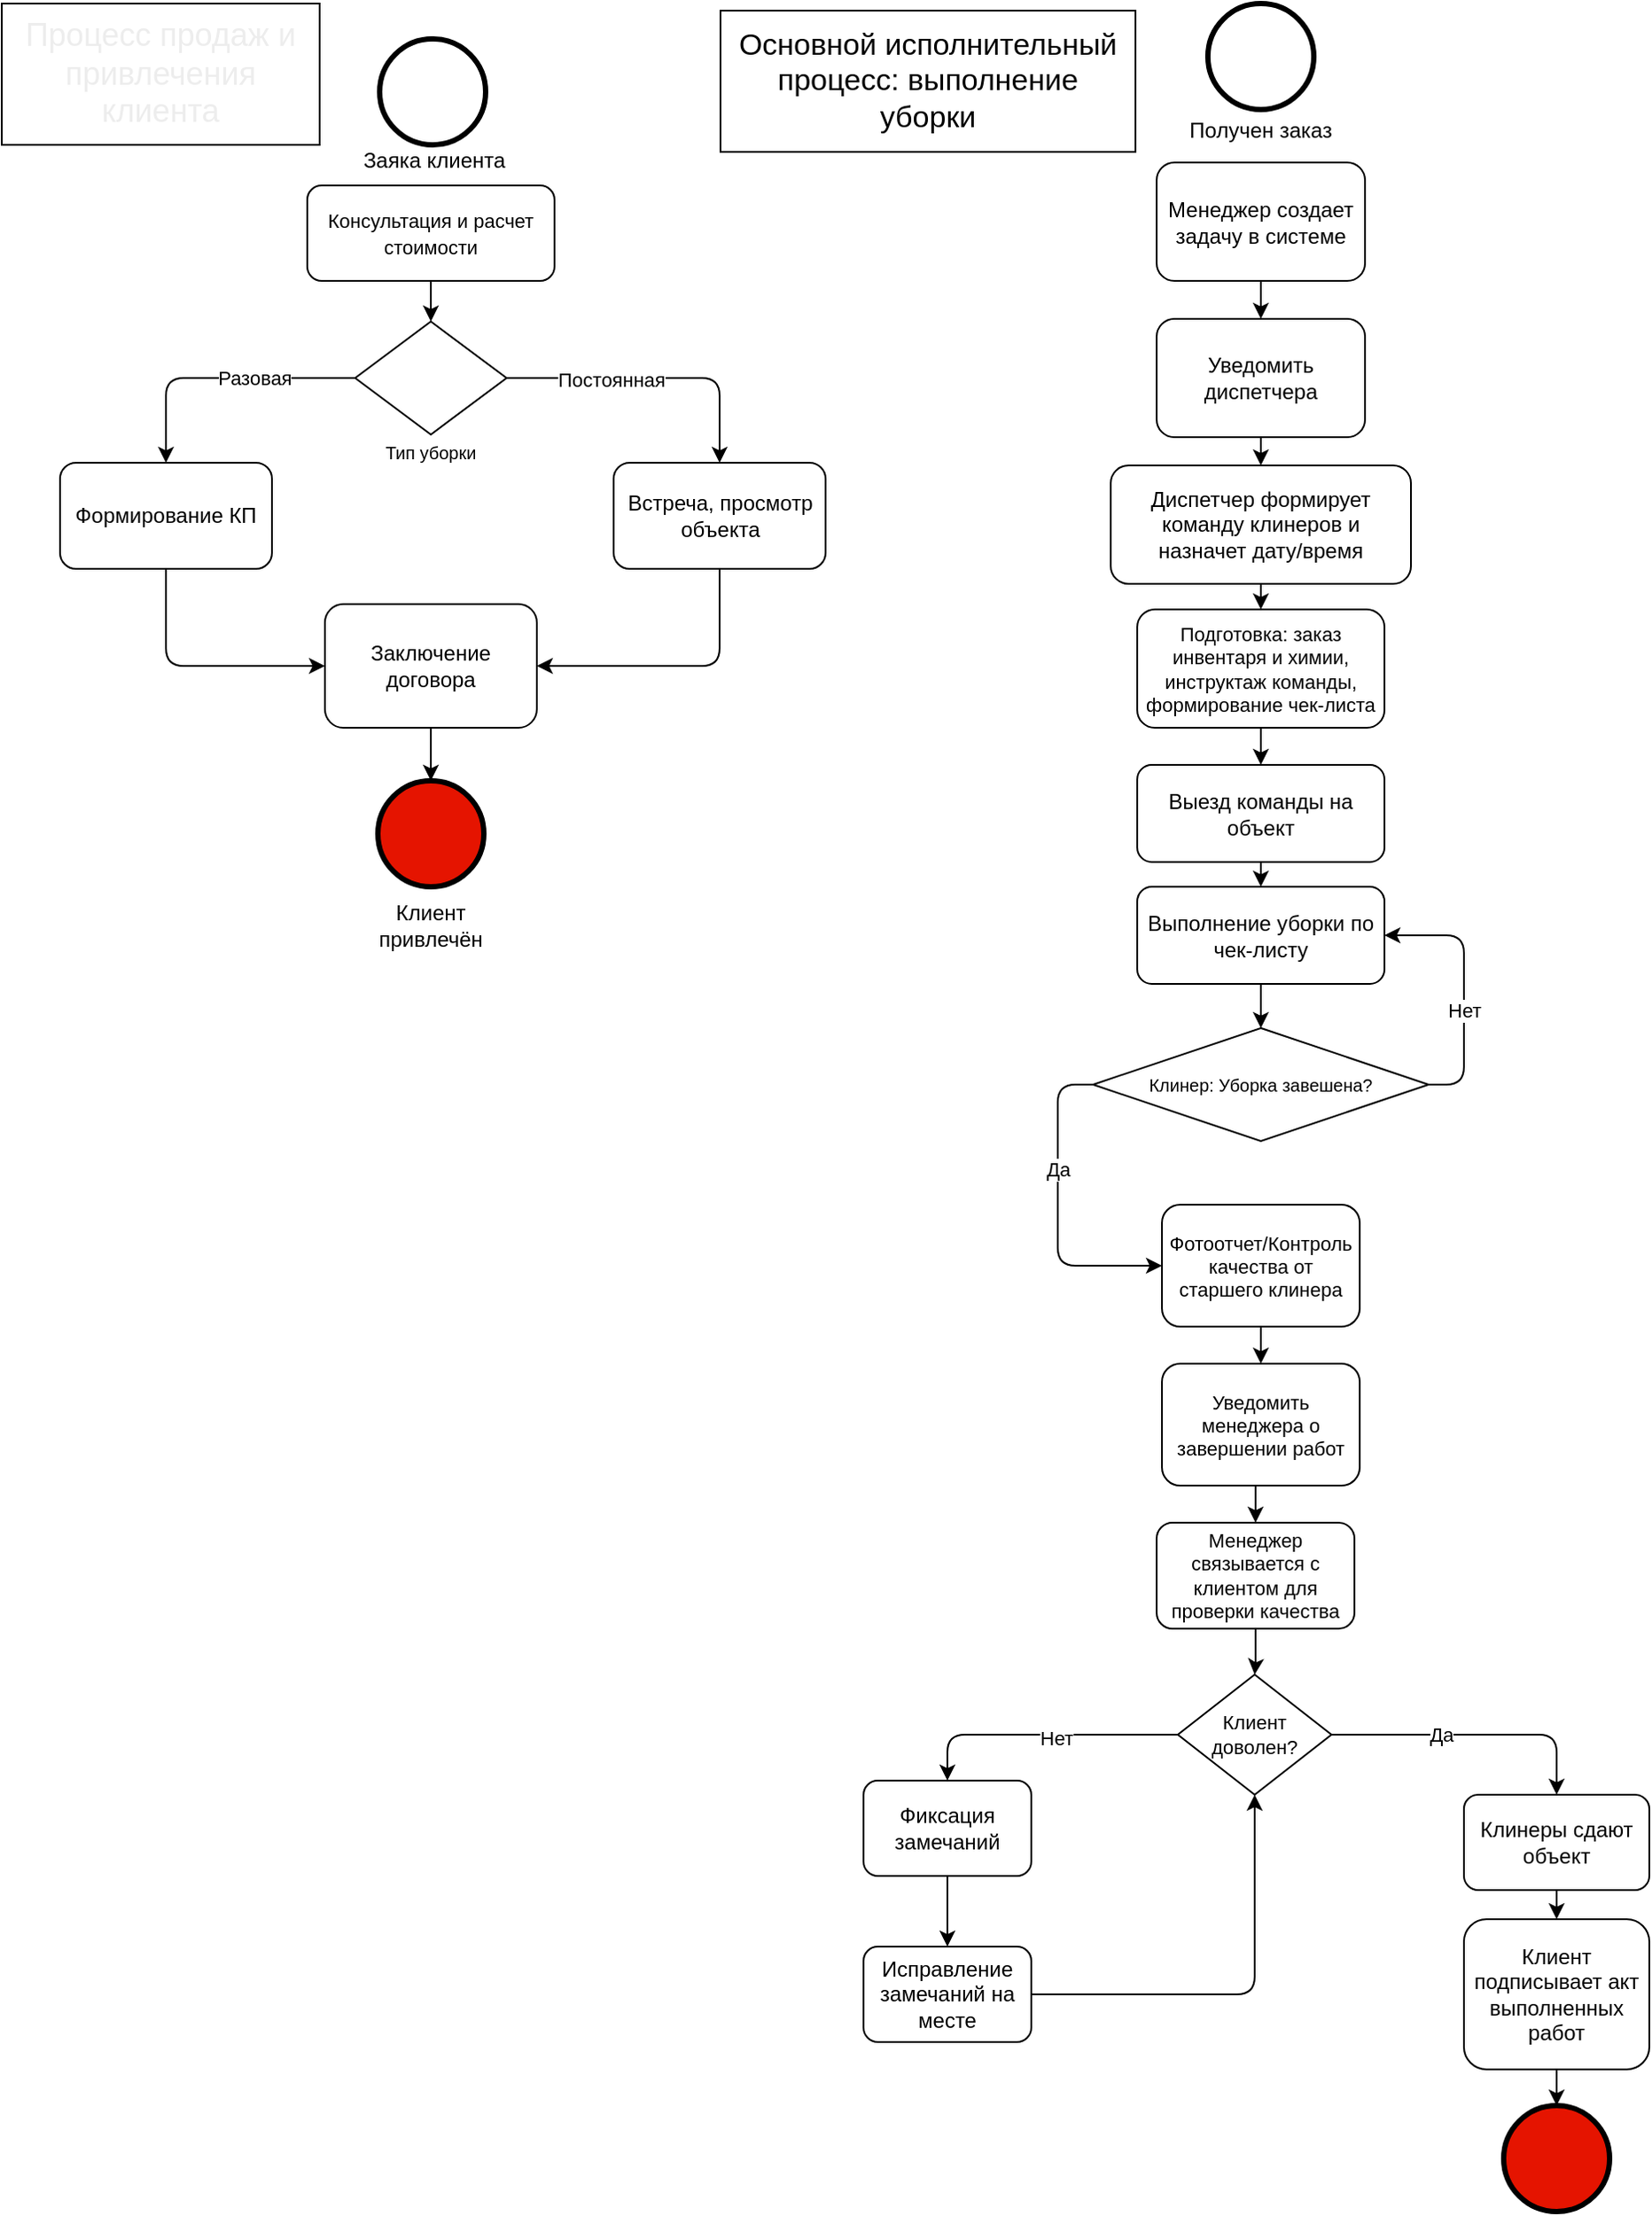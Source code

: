 <mxfile version="28.2.5">
  <diagram name="Страница — 1" id="qgZzyLTx_EewIQG8oJ7u">
    <mxGraphModel dx="980" dy="1103" grid="1" gridSize="10" guides="1" tooltips="1" connect="1" arrows="1" fold="1" page="1" pageScale="1" pageWidth="827" pageHeight="1169" math="0" shadow="0">
      <root>
        <mxCell id="0" />
        <mxCell id="1" parent="0" />
        <mxCell id="_fIXxr2wZgJfOrWsnZd_-2" value="" style="ellipse;whiteSpace=wrap;html=1;aspect=fixed;fillColor=light-dark(#FFFFFF,#B3FF66);strokeColor=light-dark(#000000,#000000);strokeWidth=3;" vertex="1" parent="1">
          <mxGeometry x="221" y="30" width="60" height="60" as="geometry" />
        </mxCell>
        <mxCell id="_fIXxr2wZgJfOrWsnZd_-3" value="Заяка клиента" style="text;strokeColor=none;align=center;fillColor=none;html=1;verticalAlign=middle;whiteSpace=wrap;rounded=0;" vertex="1" parent="1">
          <mxGeometry x="187" y="87" width="130" height="24" as="geometry" />
        </mxCell>
        <mxCell id="_fIXxr2wZgJfOrWsnZd_-59" style="edgeStyle=orthogonalEdgeStyle;rounded=0;orthogonalLoop=1;jettySize=auto;html=1;entryX=0.5;entryY=0;entryDx=0;entryDy=0;" edge="1" parent="1" source="_fIXxr2wZgJfOrWsnZd_-4" target="_fIXxr2wZgJfOrWsnZd_-5">
          <mxGeometry relative="1" as="geometry" />
        </mxCell>
        <mxCell id="_fIXxr2wZgJfOrWsnZd_-4" value="&lt;font style=&quot;font-size: 11px;&quot;&gt;Консультация и расчет стоимости&lt;/font&gt;" style="rounded=1;whiteSpace=wrap;html=1;fontColor=light-dark(#000000,#000000);fillColor=light-dark(#FFFFFF, #eef57a);" vertex="1" parent="1">
          <mxGeometry x="180" y="113" width="140" height="54" as="geometry" />
        </mxCell>
        <mxCell id="_fIXxr2wZgJfOrWsnZd_-11" style="edgeStyle=orthogonalEdgeStyle;rounded=1;orthogonalLoop=1;jettySize=auto;html=1;exitX=1;exitY=0.5;exitDx=0;exitDy=0;entryX=0.5;entryY=0;entryDx=0;entryDy=0;curved=0;" edge="1" parent="1" source="_fIXxr2wZgJfOrWsnZd_-5" target="_fIXxr2wZgJfOrWsnZd_-6">
          <mxGeometry relative="1" as="geometry" />
        </mxCell>
        <mxCell id="_fIXxr2wZgJfOrWsnZd_-19" value="Постоянная" style="edgeLabel;html=1;align=center;verticalAlign=middle;resizable=0;points=[];" vertex="1" connectable="0" parent="_fIXxr2wZgJfOrWsnZd_-11">
          <mxGeometry x="-0.309" y="-1" relative="1" as="geometry">
            <mxPoint as="offset" />
          </mxGeometry>
        </mxCell>
        <mxCell id="_fIXxr2wZgJfOrWsnZd_-14" style="edgeStyle=orthogonalEdgeStyle;rounded=1;orthogonalLoop=1;jettySize=auto;html=1;exitX=0;exitY=0.5;exitDx=0;exitDy=0;entryX=0.5;entryY=0;entryDx=0;entryDy=0;curved=0;" edge="1" parent="1" source="_fIXxr2wZgJfOrWsnZd_-5" target="_fIXxr2wZgJfOrWsnZd_-7">
          <mxGeometry relative="1" as="geometry" />
        </mxCell>
        <mxCell id="_fIXxr2wZgJfOrWsnZd_-18" value="Разовая" style="edgeLabel;html=1;align=center;verticalAlign=middle;resizable=0;points=[];" vertex="1" connectable="0" parent="_fIXxr2wZgJfOrWsnZd_-14">
          <mxGeometry x="-0.157" relative="1" as="geometry">
            <mxPoint x="8" as="offset" />
          </mxGeometry>
        </mxCell>
        <mxCell id="_fIXxr2wZgJfOrWsnZd_-5" value="" style="rhombus;whiteSpace=wrap;html=1;fillColor=light-dark(#FFFFFF,#FF9933);fontColor=light-dark(#000000,#000000);" vertex="1" parent="1">
          <mxGeometry x="207.13" y="190" width="85.75" height="64" as="geometry" />
        </mxCell>
        <mxCell id="_fIXxr2wZgJfOrWsnZd_-15" style="edgeStyle=orthogonalEdgeStyle;rounded=1;orthogonalLoop=1;jettySize=auto;html=1;exitX=0.5;exitY=1;exitDx=0;exitDy=0;entryX=1;entryY=0.5;entryDx=0;entryDy=0;curved=0;" edge="1" parent="1" source="_fIXxr2wZgJfOrWsnZd_-6" target="_fIXxr2wZgJfOrWsnZd_-8">
          <mxGeometry relative="1" as="geometry" />
        </mxCell>
        <mxCell id="_fIXxr2wZgJfOrWsnZd_-6" value="Встреча, просмотр объекта" style="rounded=1;whiteSpace=wrap;html=1;fontColor=light-dark(#000000,#000000);fillColor=light-dark(#FFFFFF, #eef57a);" vertex="1" parent="1">
          <mxGeometry x="353.5" y="270" width="120" height="60" as="geometry" />
        </mxCell>
        <mxCell id="_fIXxr2wZgJfOrWsnZd_-13" style="edgeStyle=orthogonalEdgeStyle;rounded=1;orthogonalLoop=1;jettySize=auto;html=1;entryX=0;entryY=0.5;entryDx=0;entryDy=0;curved=0;" edge="1" parent="1" source="_fIXxr2wZgJfOrWsnZd_-7" target="_fIXxr2wZgJfOrWsnZd_-8">
          <mxGeometry relative="1" as="geometry">
            <Array as="points">
              <mxPoint x="100" y="385" />
            </Array>
          </mxGeometry>
        </mxCell>
        <mxCell id="_fIXxr2wZgJfOrWsnZd_-7" value="Формирование КП" style="rounded=1;whiteSpace=wrap;html=1;fontColor=light-dark(#000000,#000000);fillColor=light-dark(#FFFFFF, #eef57a);" vertex="1" parent="1">
          <mxGeometry x="40" y="270" width="120" height="60" as="geometry" />
        </mxCell>
        <mxCell id="_fIXxr2wZgJfOrWsnZd_-16" style="edgeStyle=orthogonalEdgeStyle;rounded=0;orthogonalLoop=1;jettySize=auto;html=1;exitX=0.5;exitY=1;exitDx=0;exitDy=0;entryX=0.5;entryY=0;entryDx=0;entryDy=0;" edge="1" parent="1" source="_fIXxr2wZgJfOrWsnZd_-8" target="_fIXxr2wZgJfOrWsnZd_-57">
          <mxGeometry relative="1" as="geometry">
            <mxPoint x="250" y="448" as="targetPoint" />
          </mxGeometry>
        </mxCell>
        <mxCell id="_fIXxr2wZgJfOrWsnZd_-8" value="Заключение договора" style="rounded=1;whiteSpace=wrap;html=1;fontColor=light-dark(#000000,#000000);fillColor=light-dark(#FFFFFF, #eef57a);" vertex="1" parent="1">
          <mxGeometry x="190" y="350" width="120" height="70" as="geometry" />
        </mxCell>
        <mxCell id="_fIXxr2wZgJfOrWsnZd_-10" value="Клиент привлечён" style="text;strokeColor=none;align=center;fillColor=none;html=1;verticalAlign=middle;whiteSpace=wrap;rounded=0;" vertex="1" parent="1">
          <mxGeometry x="223" y="520" width="54" height="24" as="geometry" />
        </mxCell>
        <mxCell id="_fIXxr2wZgJfOrWsnZd_-20" value="" style="ellipse;whiteSpace=wrap;html=1;aspect=fixed;fillColor=light-dark(#FFFFFF,#B3FF66);strokeColor=light-dark(#000000,#000000);strokeWidth=3;" vertex="1" parent="1">
          <mxGeometry x="690" y="10" width="60" height="60" as="geometry" />
        </mxCell>
        <mxCell id="_fIXxr2wZgJfOrWsnZd_-21" value="Получен заказ" style="text;strokeColor=none;align=center;fillColor=none;html=1;verticalAlign=middle;whiteSpace=wrap;rounded=0;" vertex="1" parent="1">
          <mxGeometry x="665" y="70" width="110" height="24" as="geometry" />
        </mxCell>
        <mxCell id="_fIXxr2wZgJfOrWsnZd_-36" style="edgeStyle=orthogonalEdgeStyle;rounded=0;orthogonalLoop=1;jettySize=auto;html=1;exitX=0.5;exitY=1;exitDx=0;exitDy=0;entryX=0.5;entryY=0;entryDx=0;entryDy=0;" edge="1" parent="1" source="_fIXxr2wZgJfOrWsnZd_-22" target="_fIXxr2wZgJfOrWsnZd_-23">
          <mxGeometry relative="1" as="geometry" />
        </mxCell>
        <mxCell id="_fIXxr2wZgJfOrWsnZd_-22" value="Менеджер создает задачу в системе" style="rounded=1;whiteSpace=wrap;html=1;fontColor=light-dark(#000000,#000000);fillColor=light-dark(#FFFFFF, #eef57a);" vertex="1" parent="1">
          <mxGeometry x="661" y="100" width="118" height="67" as="geometry" />
        </mxCell>
        <mxCell id="_fIXxr2wZgJfOrWsnZd_-37" style="edgeStyle=orthogonalEdgeStyle;rounded=0;orthogonalLoop=1;jettySize=auto;html=1;exitX=0.5;exitY=1;exitDx=0;exitDy=0;entryX=0.5;entryY=0;entryDx=0;entryDy=0;" edge="1" parent="1" source="_fIXxr2wZgJfOrWsnZd_-23" target="_fIXxr2wZgJfOrWsnZd_-24">
          <mxGeometry relative="1" as="geometry" />
        </mxCell>
        <mxCell id="_fIXxr2wZgJfOrWsnZd_-23" value="Уведомить диспетчера" style="rounded=1;whiteSpace=wrap;html=1;fontColor=light-dark(#000000,#000000);fillColor=light-dark(#FFFFFF, #eef57a);" vertex="1" parent="1">
          <mxGeometry x="661" y="188.5" width="118" height="67" as="geometry" />
        </mxCell>
        <mxCell id="_fIXxr2wZgJfOrWsnZd_-38" style="edgeStyle=orthogonalEdgeStyle;rounded=0;orthogonalLoop=1;jettySize=auto;html=1;exitX=0.5;exitY=1;exitDx=0;exitDy=0;entryX=0.5;entryY=0;entryDx=0;entryDy=0;" edge="1" parent="1" source="_fIXxr2wZgJfOrWsnZd_-24" target="_fIXxr2wZgJfOrWsnZd_-25">
          <mxGeometry relative="1" as="geometry" />
        </mxCell>
        <mxCell id="_fIXxr2wZgJfOrWsnZd_-24" value="Диспетчер формирует команду клинеров и назначет дату/время" style="rounded=1;whiteSpace=wrap;html=1;fontSize=12;spacing=4;fontColor=light-dark(#000000,#000000);fillColor=light-dark(#FFFFFF, #eef57a);" vertex="1" parent="1">
          <mxGeometry x="635" y="271.5" width="170" height="67" as="geometry" />
        </mxCell>
        <mxCell id="_fIXxr2wZgJfOrWsnZd_-39" style="edgeStyle=orthogonalEdgeStyle;rounded=0;orthogonalLoop=1;jettySize=auto;html=1;exitX=0.5;exitY=1;exitDx=0;exitDy=0;entryX=0.5;entryY=0;entryDx=0;entryDy=0;" edge="1" parent="1" source="_fIXxr2wZgJfOrWsnZd_-25" target="_fIXxr2wZgJfOrWsnZd_-26">
          <mxGeometry relative="1" as="geometry" />
        </mxCell>
        <mxCell id="_fIXxr2wZgJfOrWsnZd_-25" value="Подготовка: заказ инвентаря и химии, инструктаж команды, формирование чек-листа" style="rounded=1;whiteSpace=wrap;html=1;spacing=4;fontSize=11;fontColor=light-dark(#000000,#000000);fillColor=light-dark(#FFFFFF, #eef57a);" vertex="1" parent="1">
          <mxGeometry x="650" y="353" width="140" height="67" as="geometry" />
        </mxCell>
        <mxCell id="_fIXxr2wZgJfOrWsnZd_-40" style="edgeStyle=orthogonalEdgeStyle;rounded=0;orthogonalLoop=1;jettySize=auto;html=1;exitX=0.5;exitY=1;exitDx=0;exitDy=0;entryX=0.5;entryY=0;entryDx=0;entryDy=0;" edge="1" parent="1" source="_fIXxr2wZgJfOrWsnZd_-26" target="_fIXxr2wZgJfOrWsnZd_-27">
          <mxGeometry relative="1" as="geometry" />
        </mxCell>
        <mxCell id="_fIXxr2wZgJfOrWsnZd_-26" value="Выезд команды на объект" style="rounded=1;whiteSpace=wrap;html=1;fontColor=light-dark(#000000,#000000);fillColor=light-dark(#FFFFFF, #eef57a);" vertex="1" parent="1">
          <mxGeometry x="650" y="441" width="140" height="55" as="geometry" />
        </mxCell>
        <mxCell id="_fIXxr2wZgJfOrWsnZd_-41" style="edgeStyle=orthogonalEdgeStyle;rounded=0;orthogonalLoop=1;jettySize=auto;html=1;exitX=0.5;exitY=1;exitDx=0;exitDy=0;entryX=0.5;entryY=0;entryDx=0;entryDy=0;" edge="1" parent="1" source="_fIXxr2wZgJfOrWsnZd_-27" target="_fIXxr2wZgJfOrWsnZd_-34">
          <mxGeometry relative="1" as="geometry" />
        </mxCell>
        <mxCell id="_fIXxr2wZgJfOrWsnZd_-27" value="Выполнение уборки по чек-листу" style="rounded=1;whiteSpace=wrap;html=1;fontColor=light-dark(#000000,#000000);fillColor=light-dark(#FFFFFF, #eef57a);" vertex="1" parent="1">
          <mxGeometry x="650" y="510" width="140" height="55" as="geometry" />
        </mxCell>
        <mxCell id="_fIXxr2wZgJfOrWsnZd_-46" style="edgeStyle=orthogonalEdgeStyle;rounded=0;orthogonalLoop=1;jettySize=auto;html=1;exitX=0.5;exitY=1;exitDx=0;exitDy=0;entryX=0.5;entryY=0;entryDx=0;entryDy=0;" edge="1" parent="1" source="_fIXxr2wZgJfOrWsnZd_-28" target="_fIXxr2wZgJfOrWsnZd_-29">
          <mxGeometry relative="1" as="geometry" />
        </mxCell>
        <mxCell id="_fIXxr2wZgJfOrWsnZd_-28" value="Фотоотчет/Контроль качества от старшего клинера" style="rounded=1;whiteSpace=wrap;html=1;fontSize=11;spacing=3;fontColor=light-dark(#000000,#000000);fillColor=light-dark(#FFFFFF, #eef57a);" vertex="1" parent="1">
          <mxGeometry x="664" y="690" width="112" height="69" as="geometry" />
        </mxCell>
        <mxCell id="_fIXxr2wZgJfOrWsnZd_-47" style="edgeStyle=orthogonalEdgeStyle;rounded=0;orthogonalLoop=1;jettySize=auto;html=1;exitX=0.5;exitY=1;exitDx=0;exitDy=0;entryX=0.5;entryY=0;entryDx=0;entryDy=0;" edge="1" parent="1" source="_fIXxr2wZgJfOrWsnZd_-29" target="_fIXxr2wZgJfOrWsnZd_-30">
          <mxGeometry relative="1" as="geometry" />
        </mxCell>
        <mxCell id="_fIXxr2wZgJfOrWsnZd_-29" value="Уведомить менеджера о завершении работ" style="rounded=1;whiteSpace=wrap;html=1;fontSize=11;spacing=3;fontColor=light-dark(#000000,#000000);fillColor=light-dark(#FFFFFF, #eef57a);" vertex="1" parent="1">
          <mxGeometry x="664" y="780" width="112" height="69" as="geometry" />
        </mxCell>
        <mxCell id="_fIXxr2wZgJfOrWsnZd_-48" style="edgeStyle=orthogonalEdgeStyle;rounded=0;orthogonalLoop=1;jettySize=auto;html=1;entryX=0.5;entryY=0;entryDx=0;entryDy=0;" edge="1" parent="1" source="_fIXxr2wZgJfOrWsnZd_-30" target="_fIXxr2wZgJfOrWsnZd_-35">
          <mxGeometry relative="1" as="geometry" />
        </mxCell>
        <mxCell id="_fIXxr2wZgJfOrWsnZd_-30" value="Менеджер связывается с клиентом для проверки качества" style="rounded=1;whiteSpace=wrap;html=1;fontSize=11;spacing=3;fontColor=light-dark(#000000,#000000);fillColor=light-dark(#FFFFFF, #eef57a);" vertex="1" parent="1">
          <mxGeometry x="661" y="870" width="112" height="60" as="geometry" />
        </mxCell>
        <mxCell id="_fIXxr2wZgJfOrWsnZd_-54" style="edgeStyle=orthogonalEdgeStyle;rounded=0;orthogonalLoop=1;jettySize=auto;html=1;exitX=0.5;exitY=1;exitDx=0;exitDy=0;entryX=0.5;entryY=0;entryDx=0;entryDy=0;" edge="1" parent="1" source="_fIXxr2wZgJfOrWsnZd_-31" target="_fIXxr2wZgJfOrWsnZd_-32">
          <mxGeometry relative="1" as="geometry" />
        </mxCell>
        <mxCell id="_fIXxr2wZgJfOrWsnZd_-31" value="Фиксация замечаний" style="rounded=1;whiteSpace=wrap;html=1;fontColor=light-dark(#000000,#000000);fillColor=light-dark(#FFFFFF, #eef57a);" vertex="1" parent="1">
          <mxGeometry x="495" y="1016" width="95" height="54" as="geometry" />
        </mxCell>
        <mxCell id="_fIXxr2wZgJfOrWsnZd_-32" value="Исправление замечаний на месте" style="rounded=1;whiteSpace=wrap;html=1;fontColor=light-dark(#000000,#000000);fillColor=light-dark(#FFFFFF, #eef57a);" vertex="1" parent="1">
          <mxGeometry x="495" y="1110" width="95" height="54" as="geometry" />
        </mxCell>
        <mxCell id="_fIXxr2wZgJfOrWsnZd_-64" style="edgeStyle=orthogonalEdgeStyle;rounded=0;orthogonalLoop=1;jettySize=auto;html=1;exitX=0.5;exitY=1;exitDx=0;exitDy=0;entryX=0.5;entryY=0;entryDx=0;entryDy=0;" edge="1" parent="1" source="_fIXxr2wZgJfOrWsnZd_-33" target="_fIXxr2wZgJfOrWsnZd_-62">
          <mxGeometry relative="1" as="geometry" />
        </mxCell>
        <mxCell id="_fIXxr2wZgJfOrWsnZd_-33" value="Клинеры сдают объект" style="rounded=1;whiteSpace=wrap;html=1;fontColor=light-dark(#000000,#000000);fillColor=light-dark(#FFFFFF, #eef57a);" vertex="1" parent="1">
          <mxGeometry x="835" y="1024" width="105" height="54" as="geometry" />
        </mxCell>
        <mxCell id="_fIXxr2wZgJfOrWsnZd_-42" style="edgeStyle=orthogonalEdgeStyle;rounded=1;orthogonalLoop=1;jettySize=auto;html=1;exitX=1;exitY=0.5;exitDx=0;exitDy=0;entryX=1;entryY=0.5;entryDx=0;entryDy=0;curved=0;" edge="1" parent="1" source="_fIXxr2wZgJfOrWsnZd_-34" target="_fIXxr2wZgJfOrWsnZd_-27">
          <mxGeometry relative="1" as="geometry" />
        </mxCell>
        <mxCell id="_fIXxr2wZgJfOrWsnZd_-43" value="Нет" style="edgeLabel;html=1;align=center;verticalAlign=middle;resizable=0;points=[];" vertex="1" connectable="0" parent="_fIXxr2wZgJfOrWsnZd_-42">
          <mxGeometry x="-0.052" y="-1" relative="1" as="geometry">
            <mxPoint x="-1" y="9" as="offset" />
          </mxGeometry>
        </mxCell>
        <mxCell id="_fIXxr2wZgJfOrWsnZd_-44" style="edgeStyle=orthogonalEdgeStyle;rounded=1;orthogonalLoop=1;jettySize=auto;html=1;exitX=0;exitY=0.5;exitDx=0;exitDy=0;entryX=0;entryY=0.5;entryDx=0;entryDy=0;curved=0;" edge="1" parent="1" source="_fIXxr2wZgJfOrWsnZd_-34" target="_fIXxr2wZgJfOrWsnZd_-28">
          <mxGeometry relative="1" as="geometry" />
        </mxCell>
        <mxCell id="_fIXxr2wZgJfOrWsnZd_-45" value="Да" style="edgeLabel;html=1;align=center;verticalAlign=middle;resizable=0;points=[];" vertex="1" connectable="0" parent="_fIXxr2wZgJfOrWsnZd_-44">
          <mxGeometry x="-0.072" relative="1" as="geometry">
            <mxPoint y="-16" as="offset" />
          </mxGeometry>
        </mxCell>
        <mxCell id="_fIXxr2wZgJfOrWsnZd_-34" value="&lt;span style=&quot;font-family: Helvetica, &amp;quot;VP Default&amp;quot;;&quot;&gt;&lt;font style=&quot;font-size: 10px;&quot;&gt;Клинер: Уборка завешена?&lt;/font&gt;&lt;/span&gt;" style="rhombus;whiteSpace=wrap;html=1;fillColor=light-dark(#FFFFFF,#FF9933);fontColor=light-dark(#000000,#000000);" vertex="1" parent="1">
          <mxGeometry x="625" y="590" width="190" height="64" as="geometry" />
        </mxCell>
        <mxCell id="_fIXxr2wZgJfOrWsnZd_-49" style="edgeStyle=orthogonalEdgeStyle;rounded=1;orthogonalLoop=1;jettySize=auto;html=1;exitX=0;exitY=0.5;exitDx=0;exitDy=0;entryX=0.5;entryY=0;entryDx=0;entryDy=0;curved=0;" edge="1" parent="1" source="_fIXxr2wZgJfOrWsnZd_-35" target="_fIXxr2wZgJfOrWsnZd_-31">
          <mxGeometry relative="1" as="geometry" />
        </mxCell>
        <mxCell id="_fIXxr2wZgJfOrWsnZd_-50" value="Нет" style="edgeLabel;html=1;align=center;verticalAlign=middle;resizable=0;points=[];" vertex="1" connectable="0" parent="_fIXxr2wZgJfOrWsnZd_-49">
          <mxGeometry x="-0.11" y="2" relative="1" as="geometry">
            <mxPoint as="offset" />
          </mxGeometry>
        </mxCell>
        <mxCell id="_fIXxr2wZgJfOrWsnZd_-51" style="edgeStyle=orthogonalEdgeStyle;rounded=1;orthogonalLoop=1;jettySize=auto;html=1;exitX=1;exitY=0.5;exitDx=0;exitDy=0;entryX=0.5;entryY=0;entryDx=0;entryDy=0;curved=0;" edge="1" parent="1" source="_fIXxr2wZgJfOrWsnZd_-35" target="_fIXxr2wZgJfOrWsnZd_-33">
          <mxGeometry relative="1" as="geometry" />
        </mxCell>
        <mxCell id="_fIXxr2wZgJfOrWsnZd_-52" value="Да" style="edgeLabel;html=1;align=center;verticalAlign=middle;resizable=0;points=[];" vertex="1" connectable="0" parent="_fIXxr2wZgJfOrWsnZd_-51">
          <mxGeometry x="-0.236" relative="1" as="geometry">
            <mxPoint as="offset" />
          </mxGeometry>
        </mxCell>
        <mxCell id="_fIXxr2wZgJfOrWsnZd_-53" style="edgeStyle=orthogonalEdgeStyle;rounded=1;orthogonalLoop=1;jettySize=auto;html=1;exitX=0.5;exitY=1;exitDx=0;exitDy=0;entryX=1;entryY=0.5;entryDx=0;entryDy=0;endArrow=none;endFill=0;curved=0;startArrow=classic;startFill=1;" edge="1" parent="1" source="_fIXxr2wZgJfOrWsnZd_-35" target="_fIXxr2wZgJfOrWsnZd_-32">
          <mxGeometry relative="1" as="geometry" />
        </mxCell>
        <mxCell id="_fIXxr2wZgJfOrWsnZd_-35" value="Клиент доволен?" style="rhombus;whiteSpace=wrap;html=1;fontSize=11;spacing=3;fillColor=light-dark(#FFFFFF,#FF9933);fontColor=light-dark(#000000,#000000);" vertex="1" parent="1">
          <mxGeometry x="673" y="956" width="87" height="68" as="geometry" />
        </mxCell>
        <mxCell id="_fIXxr2wZgJfOrWsnZd_-55" value="" style="ellipse;whiteSpace=wrap;html=1;aspect=fixed;fillColor=#e51400;fontColor=#ffffff;strokeColor=light-dark(#000000,#000000);strokeWidth=3;" vertex="1" parent="1">
          <mxGeometry x="857.5" y="1200" width="60" height="60" as="geometry" />
        </mxCell>
        <mxCell id="_fIXxr2wZgJfOrWsnZd_-57" value="" style="ellipse;whiteSpace=wrap;html=1;aspect=fixed;fillColor=#e51400;fontColor=#ffffff;strokeColor=light-dark(#000000,#000000);strokeWidth=3;" vertex="1" parent="1">
          <mxGeometry x="220" y="450" width="60" height="60" as="geometry" />
        </mxCell>
        <mxCell id="_fIXxr2wZgJfOrWsnZd_-58" value="&lt;font style=&quot;font-size: 10px;&quot;&gt;Тип уборки&lt;/font&gt;" style="text;strokeColor=none;align=center;fillColor=none;html=1;verticalAlign=middle;whiteSpace=wrap;rounded=0;" vertex="1" parent="1">
          <mxGeometry x="220" y="255.5" width="60" height="16" as="geometry" />
        </mxCell>
        <mxCell id="_fIXxr2wZgJfOrWsnZd_-61" value="&lt;font style=&quot;color: light-dark(rgb(237, 237, 237), rgb(255, 255, 255)); font-size: 18px;&quot;&gt;Процесс продаж и привлечения клиента&lt;/font&gt;" style="rounded=0;whiteSpace=wrap;html=1;spacing=5;" vertex="1" parent="1">
          <mxGeometry x="7" y="10" width="180" height="80" as="geometry" />
        </mxCell>
        <mxCell id="_fIXxr2wZgJfOrWsnZd_-65" style="edgeStyle=orthogonalEdgeStyle;rounded=0;orthogonalLoop=1;jettySize=auto;html=1;exitX=0.5;exitY=1;exitDx=0;exitDy=0;entryX=0.5;entryY=0;entryDx=0;entryDy=0;" edge="1" parent="1" source="_fIXxr2wZgJfOrWsnZd_-62" target="_fIXxr2wZgJfOrWsnZd_-55">
          <mxGeometry relative="1" as="geometry" />
        </mxCell>
        <mxCell id="_fIXxr2wZgJfOrWsnZd_-62" value="Клиент подписывает акт выполненных работ" style="rounded=1;whiteSpace=wrap;html=1;fontColor=light-dark(#000000,#000000);fillColor=light-dark(#FFFFFF, #eef57a);" vertex="1" parent="1">
          <mxGeometry x="835" y="1094.5" width="105" height="85" as="geometry" />
        </mxCell>
        <mxCell id="_fIXxr2wZgJfOrWsnZd_-68" value="&lt;p&gt;&lt;span style=&quot;color: rgb(0, 0, 0); background-color: rgb(255, 255, 255);&quot;&gt;&lt;font style=&quot;font-size: 17px;&quot; face=&quot;Helvetica&quot;&gt;Основной исполнительный процесс: выполнение уборки&lt;/font&gt;&lt;/span&gt;&lt;/p&gt;" style="rounded=0;whiteSpace=wrap;html=1;spacing=5;" vertex="1" parent="1">
          <mxGeometry x="414" y="14" width="235" height="80" as="geometry" />
        </mxCell>
      </root>
    </mxGraphModel>
  </diagram>
</mxfile>
